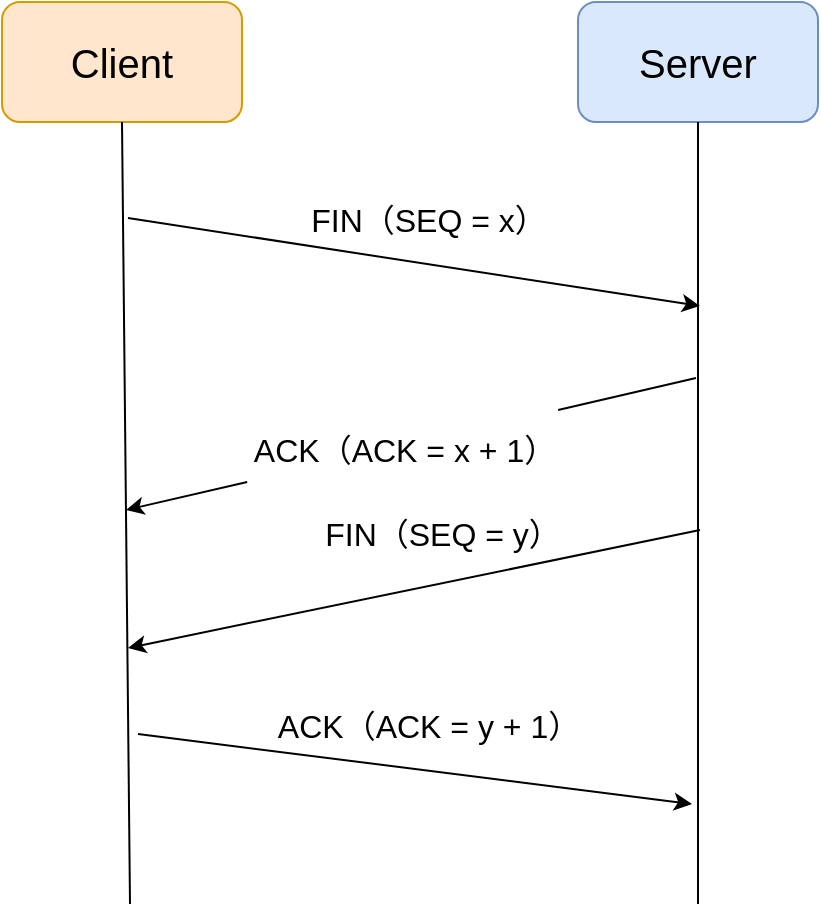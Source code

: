 <mxfile>
    <diagram id="Xq9UbVwymfjcA3EAtQ7z" name="第 1 页">
        <mxGraphModel dx="625" dy="370" grid="0" gridSize="10" guides="1" tooltips="1" connect="1" arrows="1" fold="1" page="0" pageScale="1" pageWidth="4681" pageHeight="3300" math="0" shadow="0">
            <root>
                <mxCell id="0"/>
                <mxCell id="1" parent="0"/>
                <mxCell id="2" value="&lt;font style=&quot;font-size: 20px;&quot;&gt;Client&lt;/font&gt;" style="rounded=1;whiteSpace=wrap;html=1;fillColor=#ffe6cc;strokeColor=#d79b00;" parent="1" vertex="1">
                    <mxGeometry x="109" y="37" width="120" height="60" as="geometry"/>
                </mxCell>
                <mxCell id="3" value="&lt;font style=&quot;font-size: 20px;&quot;&gt;Server&lt;/font&gt;" style="rounded=1;whiteSpace=wrap;html=1;fillColor=#dae8fc;strokeColor=#6c8ebf;" parent="1" vertex="1">
                    <mxGeometry x="397" y="37" width="120" height="60" as="geometry"/>
                </mxCell>
                <mxCell id="4" value="" style="endArrow=none;html=1;fontSize=20;entryX=0.5;entryY=1;entryDx=0;entryDy=0;" parent="1" target="2" edge="1">
                    <mxGeometry width="50" height="50" relative="1" as="geometry">
                        <mxPoint x="173" y="488" as="sourcePoint"/>
                        <mxPoint x="141" y="195" as="targetPoint"/>
                    </mxGeometry>
                </mxCell>
                <mxCell id="5" value="" style="endArrow=none;html=1;fontSize=20;entryX=0.5;entryY=1;entryDx=0;entryDy=0;" parent="1" target="3" edge="1">
                    <mxGeometry width="50" height="50" relative="1" as="geometry">
                        <mxPoint x="457" y="488" as="sourcePoint"/>
                        <mxPoint x="455" y="106" as="targetPoint"/>
                    </mxGeometry>
                </mxCell>
                <mxCell id="6" value="" style="endArrow=classic;html=1;fontSize=20;" parent="1" edge="1">
                    <mxGeometry width="50" height="50" relative="1" as="geometry">
                        <mxPoint x="172" y="145" as="sourcePoint"/>
                        <mxPoint x="458" y="189" as="targetPoint"/>
                    </mxGeometry>
                </mxCell>
                <mxCell id="7" value="&lt;font style=&quot;font-size: 16px;&quot;&gt;FIN（SEQ = x）&lt;/font&gt;" style="text;html=1;align=center;verticalAlign=middle;resizable=0;points=[];autosize=1;strokeColor=none;fillColor=none;fontSize=20;" parent="1" vertex="1">
                    <mxGeometry x="253.5" y="126" width="136" height="36" as="geometry"/>
                </mxCell>
                <mxCell id="8" value="" style="endArrow=classic;html=1;fontSize=20;startArrow=none;" parent="1" source="9" edge="1">
                    <mxGeometry width="50" height="50" relative="1" as="geometry">
                        <mxPoint x="456" y="225" as="sourcePoint"/>
                        <mxPoint x="171" y="291" as="targetPoint"/>
                    </mxGeometry>
                </mxCell>
                <mxCell id="10" value="" style="endArrow=none;html=1;fontSize=20;" parent="1" target="9" edge="1">
                    <mxGeometry width="50" height="50" relative="1" as="geometry">
                        <mxPoint x="456" y="225" as="sourcePoint"/>
                        <mxPoint x="171" y="291" as="targetPoint"/>
                    </mxGeometry>
                </mxCell>
                <mxCell id="9" value="&lt;font style=&quot;font-size: 16px;&quot;&gt;ACK（ACK = x + 1）&lt;/font&gt;" style="text;html=1;align=center;verticalAlign=middle;resizable=0;points=[];autosize=1;strokeColor=none;fillColor=none;fontSize=20;" parent="1" vertex="1">
                    <mxGeometry x="225" y="241" width="169" height="36" as="geometry"/>
                </mxCell>
                <mxCell id="12" value="" style="endArrow=classic;html=1;fontSize=16;" parent="1" edge="1">
                    <mxGeometry width="50" height="50" relative="1" as="geometry">
                        <mxPoint x="177" y="403" as="sourcePoint"/>
                        <mxPoint x="454" y="438" as="targetPoint"/>
                    </mxGeometry>
                </mxCell>
                <mxCell id="14" value="" style="endArrow=classic;html=1;fontSize=20;startArrow=none;" edge="1" parent="1">
                    <mxGeometry width="50" height="50" relative="1" as="geometry">
                        <mxPoint x="458" y="301" as="sourcePoint"/>
                        <mxPoint x="172" y="360" as="targetPoint"/>
                    </mxGeometry>
                </mxCell>
                <mxCell id="15" value="&lt;font style=&quot;font-size: 16px;&quot;&gt;FIN（SEQ = y）&lt;/font&gt;" style="text;html=1;align=center;verticalAlign=middle;resizable=0;points=[];autosize=1;strokeColor=none;fillColor=none;fontSize=20;" vertex="1" parent="1">
                    <mxGeometry x="261" y="283" width="136" height="36" as="geometry"/>
                </mxCell>
                <mxCell id="16" value="&lt;font style=&quot;font-size: 16px;&quot;&gt;ACK（ACK = y + 1）&lt;/font&gt;" style="text;html=1;align=center;verticalAlign=middle;resizable=0;points=[];autosize=1;strokeColor=none;fillColor=none;fontSize=20;" vertex="1" parent="1">
                    <mxGeometry x="237" y="379" width="169" height="36" as="geometry"/>
                </mxCell>
            </root>
        </mxGraphModel>
    </diagram>
</mxfile>